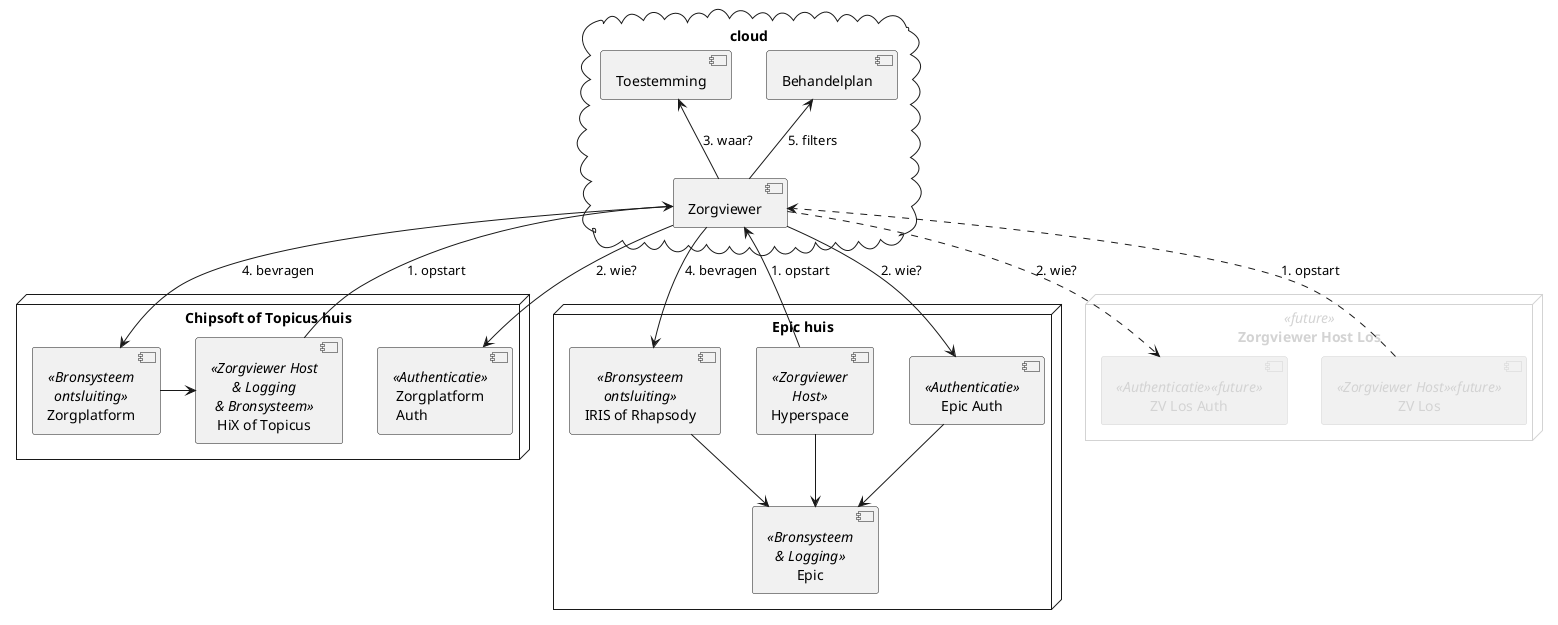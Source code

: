 @startuml

cloud "cloud" {
 [Zorgviewer]
 [Behandelplan]
 [Toestemming]
}

node "Epic huis" {
 [Hyperspace] <<Zorgviewer\nHost>>
 [Epic Auth] <<Authenticatie>>
 [IRIS of Rhapsody] <<Bronsysteem\nontsluiting>> as Broker
 [Epic] <<Bronsysteem\n& Logging>>
 [Hyperspace]-->[Epic]
 [Broker]-->[Epic]
 [Epic Auth]-->[Epic]
}

node "Chipsoft of Topicus huis" {
 [HiX of Topicus] <<Zorgviewer Host\n& Logging\n& Bronsysteem>>
 [Zorgplatform\nAuth] <<Authenticatie>>
 [Zorgplatform] <<Bronsysteem\nontsluiting>>
 [Zorgplatform]->[HiX of Topicus]
}

skinparam node {
  fontColor<<future>> LightGray
  borderColor<<future>> LightGray
}
skinparam component {
  fontColor<<future>> LightGray
  borderColor<<future>> LightGray
}

node "Zorgviewer Host Los" <<future>> {
 [ZV Los] <<Zorgviewer Host>> <<future>>
 [ZV Los Auth] <<Authenticatie>> <<future>>
}

[Hyperspace]-u->[Zorgviewer] :  1. opstart
[HiX of Topicus]-u->[Zorgviewer] : 1. opstart
[ZV Los]..>[Zorgviewer] : 1. opstart
[Zorgviewer]-d->[Epic Auth] : 2. wie?
[Zorgviewer]..>[ZV Los Auth] : 2. wie?
[Zorgviewer]-d->[Zorgplatform\nAuth] : 2. wie?
[Zorgviewer]-u->[Toestemming] : 3. waar?
[Zorgviewer]->[Zorgplatform] : 4. bevragen
[Zorgviewer]->[Broker] : 4. bevragen
[Zorgviewer]-u->[Behandelplan] : 5. filters

@enduml